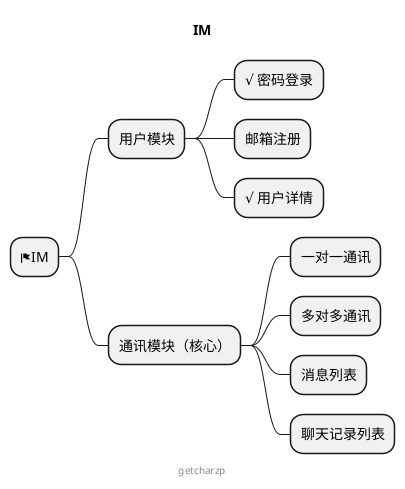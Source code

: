 @startmindmap

title IM

* <&flag>IM
** 用户模块
*** √ 密码登录
*** 邮箱注册
*** √ 用户详情
** 通讯模块（核心）
*** 一对一通讯
*** 多对多通讯
*** 消息列表
*** 聊天记录列表

center footer getcharzp

@endmindmap
